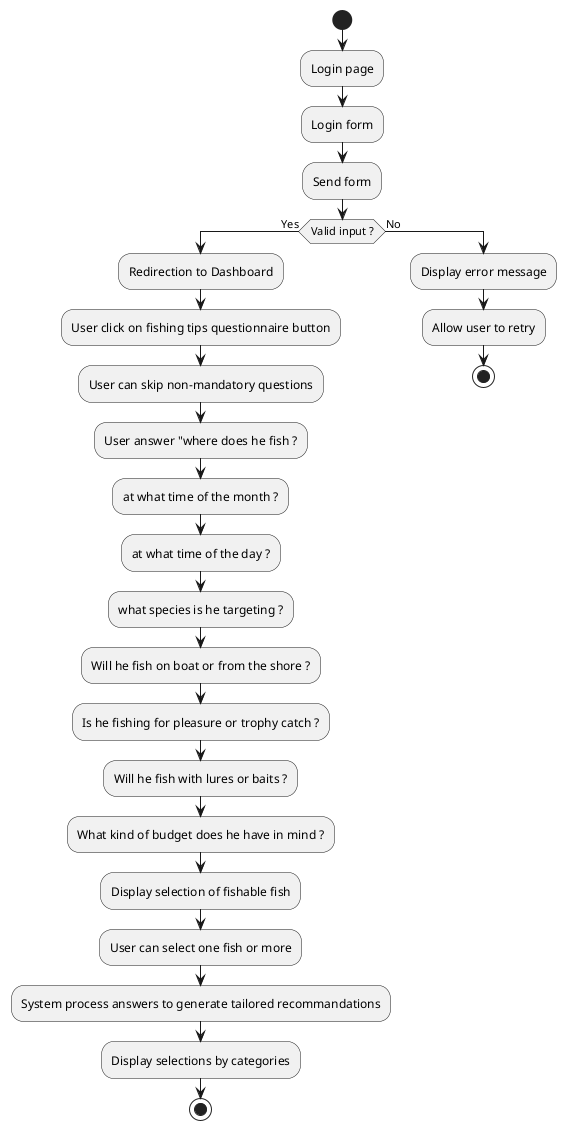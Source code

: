 @startuml FishingTipsQUestionnaire
start
:Login page;
:Login form;
:Send form;
if (Valid input ?) then (Yes)
    :Redirection to Dashboard;
    :User click on fishing tips questionnaire button;
    :User can skip non-mandatory questions;
    :User answer "where does he fish ?;
    :at what time of the month ?;
    :at what time of the day ?;
    :what species is he targeting ?;
    :Will he fish on boat or from the shore ?;
    :Is he fishing for pleasure or trophy catch ?;
    :Will he fish with lures or baits ?;
    :What kind of budget does he have in mind ?;
    :Display selection of fishable fish;
    :User can select one fish or more;
    :System process answers to generate tailored recommandations;
    :Display selections by categories;
    stop
else (No)
    :Display error message;
    :Allow user to retry;
    stop
endif
@enduml